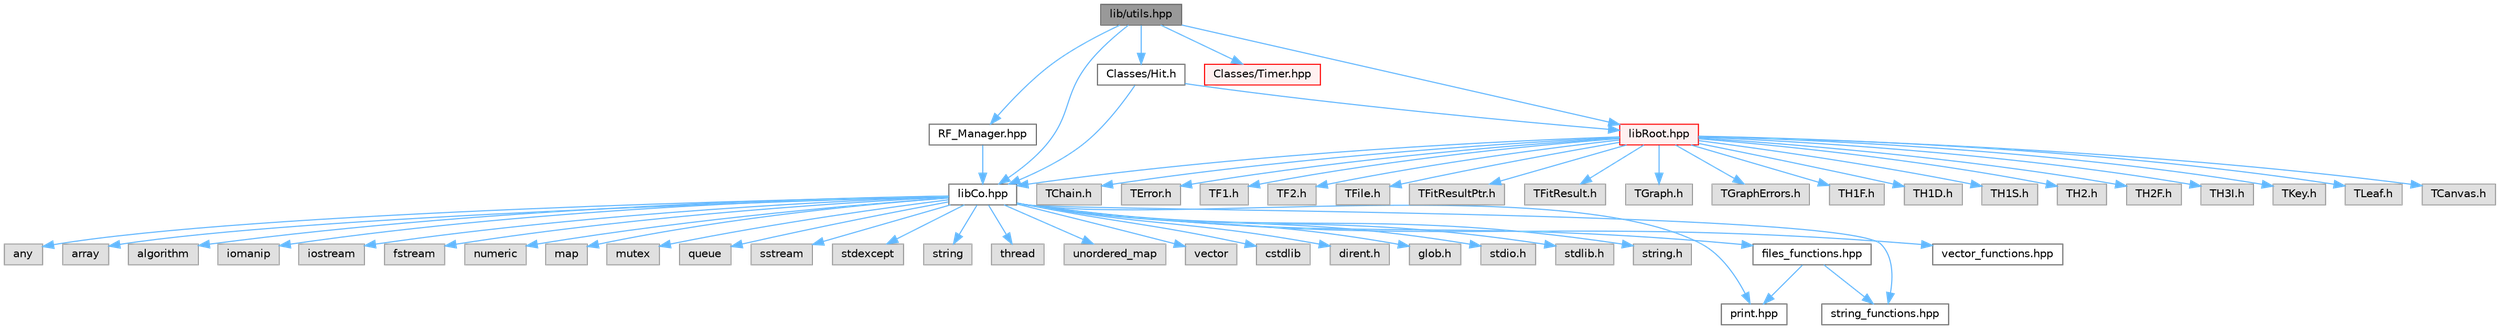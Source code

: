 digraph "lib/utils.hpp"
{
 // LATEX_PDF_SIZE
  bgcolor="transparent";
  edge [fontname=Helvetica,fontsize=10,labelfontname=Helvetica,labelfontsize=10];
  node [fontname=Helvetica,fontsize=10,shape=box,height=0.2,width=0.4];
  Node1 [id="Node000001",label="lib/utils.hpp",height=0.2,width=0.4,color="gray40", fillcolor="grey60", style="filled", fontcolor="black",tooltip=" "];
  Node1 -> Node2 [id="edge1_Node000001_Node000002",color="steelblue1",style="solid",tooltip=" "];
  Node2 [id="Node000002",label="libCo.hpp",height=0.2,width=0.4,color="grey40", fillcolor="white", style="filled",URL="$lib_co_8hpp.html",tooltip=" "];
  Node2 -> Node3 [id="edge2_Node000002_Node000003",color="steelblue1",style="solid",tooltip=" "];
  Node3 [id="Node000003",label="any",height=0.2,width=0.4,color="grey60", fillcolor="#E0E0E0", style="filled",tooltip=" "];
  Node2 -> Node4 [id="edge3_Node000002_Node000004",color="steelblue1",style="solid",tooltip=" "];
  Node4 [id="Node000004",label="array",height=0.2,width=0.4,color="grey60", fillcolor="#E0E0E0", style="filled",tooltip=" "];
  Node2 -> Node5 [id="edge4_Node000002_Node000005",color="steelblue1",style="solid",tooltip=" "];
  Node5 [id="Node000005",label="algorithm",height=0.2,width=0.4,color="grey60", fillcolor="#E0E0E0", style="filled",tooltip=" "];
  Node2 -> Node6 [id="edge5_Node000002_Node000006",color="steelblue1",style="solid",tooltip=" "];
  Node6 [id="Node000006",label="iomanip",height=0.2,width=0.4,color="grey60", fillcolor="#E0E0E0", style="filled",tooltip=" "];
  Node2 -> Node7 [id="edge6_Node000002_Node000007",color="steelblue1",style="solid",tooltip=" "];
  Node7 [id="Node000007",label="iostream",height=0.2,width=0.4,color="grey60", fillcolor="#E0E0E0", style="filled",tooltip=" "];
  Node2 -> Node8 [id="edge7_Node000002_Node000008",color="steelblue1",style="solid",tooltip=" "];
  Node8 [id="Node000008",label="fstream",height=0.2,width=0.4,color="grey60", fillcolor="#E0E0E0", style="filled",tooltip=" "];
  Node2 -> Node9 [id="edge8_Node000002_Node000009",color="steelblue1",style="solid",tooltip=" "];
  Node9 [id="Node000009",label="numeric",height=0.2,width=0.4,color="grey60", fillcolor="#E0E0E0", style="filled",tooltip=" "];
  Node2 -> Node10 [id="edge9_Node000002_Node000010",color="steelblue1",style="solid",tooltip=" "];
  Node10 [id="Node000010",label="map",height=0.2,width=0.4,color="grey60", fillcolor="#E0E0E0", style="filled",tooltip=" "];
  Node2 -> Node11 [id="edge10_Node000002_Node000011",color="steelblue1",style="solid",tooltip=" "];
  Node11 [id="Node000011",label="mutex",height=0.2,width=0.4,color="grey60", fillcolor="#E0E0E0", style="filled",tooltip=" "];
  Node2 -> Node12 [id="edge11_Node000002_Node000012",color="steelblue1",style="solid",tooltip=" "];
  Node12 [id="Node000012",label="queue",height=0.2,width=0.4,color="grey60", fillcolor="#E0E0E0", style="filled",tooltip=" "];
  Node2 -> Node13 [id="edge12_Node000002_Node000013",color="steelblue1",style="solid",tooltip=" "];
  Node13 [id="Node000013",label="sstream",height=0.2,width=0.4,color="grey60", fillcolor="#E0E0E0", style="filled",tooltip=" "];
  Node2 -> Node14 [id="edge13_Node000002_Node000014",color="steelblue1",style="solid",tooltip=" "];
  Node14 [id="Node000014",label="stdexcept",height=0.2,width=0.4,color="grey60", fillcolor="#E0E0E0", style="filled",tooltip=" "];
  Node2 -> Node15 [id="edge14_Node000002_Node000015",color="steelblue1",style="solid",tooltip=" "];
  Node15 [id="Node000015",label="string",height=0.2,width=0.4,color="grey60", fillcolor="#E0E0E0", style="filled",tooltip=" "];
  Node2 -> Node16 [id="edge15_Node000002_Node000016",color="steelblue1",style="solid",tooltip=" "];
  Node16 [id="Node000016",label="thread",height=0.2,width=0.4,color="grey60", fillcolor="#E0E0E0", style="filled",tooltip=" "];
  Node2 -> Node17 [id="edge16_Node000002_Node000017",color="steelblue1",style="solid",tooltip=" "];
  Node17 [id="Node000017",label="unordered_map",height=0.2,width=0.4,color="grey60", fillcolor="#E0E0E0", style="filled",tooltip=" "];
  Node2 -> Node18 [id="edge17_Node000002_Node000018",color="steelblue1",style="solid",tooltip=" "];
  Node18 [id="Node000018",label="vector",height=0.2,width=0.4,color="grey60", fillcolor="#E0E0E0", style="filled",tooltip=" "];
  Node2 -> Node19 [id="edge18_Node000002_Node000019",color="steelblue1",style="solid",tooltip=" "];
  Node19 [id="Node000019",label="cstdlib",height=0.2,width=0.4,color="grey60", fillcolor="#E0E0E0", style="filled",tooltip=" "];
  Node2 -> Node20 [id="edge19_Node000002_Node000020",color="steelblue1",style="solid",tooltip=" "];
  Node20 [id="Node000020",label="dirent.h",height=0.2,width=0.4,color="grey60", fillcolor="#E0E0E0", style="filled",tooltip=" "];
  Node2 -> Node21 [id="edge20_Node000002_Node000021",color="steelblue1",style="solid",tooltip=" "];
  Node21 [id="Node000021",label="glob.h",height=0.2,width=0.4,color="grey60", fillcolor="#E0E0E0", style="filled",tooltip=" "];
  Node2 -> Node22 [id="edge21_Node000002_Node000022",color="steelblue1",style="solid",tooltip=" "];
  Node22 [id="Node000022",label="stdio.h",height=0.2,width=0.4,color="grey60", fillcolor="#E0E0E0", style="filled",tooltip=" "];
  Node2 -> Node23 [id="edge22_Node000002_Node000023",color="steelblue1",style="solid",tooltip=" "];
  Node23 [id="Node000023",label="stdlib.h",height=0.2,width=0.4,color="grey60", fillcolor="#E0E0E0", style="filled",tooltip=" "];
  Node2 -> Node24 [id="edge23_Node000002_Node000024",color="steelblue1",style="solid",tooltip=" "];
  Node24 [id="Node000024",label="string.h",height=0.2,width=0.4,color="grey60", fillcolor="#E0E0E0", style="filled",tooltip=" "];
  Node2 -> Node25 [id="edge24_Node000002_Node000025",color="steelblue1",style="solid",tooltip=" "];
  Node25 [id="Node000025",label="print.hpp",height=0.2,width=0.4,color="grey40", fillcolor="white", style="filled",URL="$print_8hpp.html",tooltip=" "];
  Node2 -> Node26 [id="edge25_Node000002_Node000026",color="steelblue1",style="solid",tooltip=" "];
  Node26 [id="Node000026",label="string_functions.hpp",height=0.2,width=0.4,color="grey40", fillcolor="white", style="filled",URL="$string__functions_8hpp.html",tooltip=" "];
  Node2 -> Node27 [id="edge26_Node000002_Node000027",color="steelblue1",style="solid",tooltip=" "];
  Node27 [id="Node000027",label="files_functions.hpp",height=0.2,width=0.4,color="grey40", fillcolor="white", style="filled",URL="$files__functions_8hpp.html",tooltip=" "];
  Node27 -> Node25 [id="edge27_Node000027_Node000025",color="steelblue1",style="solid",tooltip=" "];
  Node27 -> Node26 [id="edge28_Node000027_Node000026",color="steelblue1",style="solid",tooltip=" "];
  Node2 -> Node28 [id="edge29_Node000002_Node000028",color="steelblue1",style="solid",tooltip=" "];
  Node28 [id="Node000028",label="vector_functions.hpp",height=0.2,width=0.4,color="grey40", fillcolor="white", style="filled",URL="$vector__functions_8hpp.html",tooltip=" "];
  Node1 -> Node29 [id="edge30_Node000001_Node000029",color="steelblue1",style="solid",tooltip=" "];
  Node29 [id="Node000029",label="libRoot.hpp",height=0.2,width=0.4,color="red", fillcolor="#FFF0F0", style="filled",URL="$lib_root_8hpp.html",tooltip=" "];
  Node29 -> Node2 [id="edge31_Node000029_Node000002",color="steelblue1",style="solid",tooltip=" "];
  Node29 -> Node30 [id="edge32_Node000029_Node000030",color="steelblue1",style="solid",tooltip=" "];
  Node30 [id="Node000030",label="TCanvas.h",height=0.2,width=0.4,color="grey60", fillcolor="#E0E0E0", style="filled",tooltip=" "];
  Node29 -> Node31 [id="edge33_Node000029_Node000031",color="steelblue1",style="solid",tooltip=" "];
  Node31 [id="Node000031",label="TChain.h",height=0.2,width=0.4,color="grey60", fillcolor="#E0E0E0", style="filled",tooltip=" "];
  Node29 -> Node32 [id="edge34_Node000029_Node000032",color="steelblue1",style="solid",tooltip=" "];
  Node32 [id="Node000032",label="TError.h",height=0.2,width=0.4,color="grey60", fillcolor="#E0E0E0", style="filled",tooltip=" "];
  Node29 -> Node33 [id="edge35_Node000029_Node000033",color="steelblue1",style="solid",tooltip=" "];
  Node33 [id="Node000033",label="TF1.h",height=0.2,width=0.4,color="grey60", fillcolor="#E0E0E0", style="filled",tooltip=" "];
  Node29 -> Node34 [id="edge36_Node000029_Node000034",color="steelblue1",style="solid",tooltip=" "];
  Node34 [id="Node000034",label="TF2.h",height=0.2,width=0.4,color="grey60", fillcolor="#E0E0E0", style="filled",tooltip=" "];
  Node29 -> Node35 [id="edge37_Node000029_Node000035",color="steelblue1",style="solid",tooltip=" "];
  Node35 [id="Node000035",label="TFile.h",height=0.2,width=0.4,color="grey60", fillcolor="#E0E0E0", style="filled",tooltip=" "];
  Node29 -> Node36 [id="edge38_Node000029_Node000036",color="steelblue1",style="solid",tooltip=" "];
  Node36 [id="Node000036",label="TFitResultPtr.h",height=0.2,width=0.4,color="grey60", fillcolor="#E0E0E0", style="filled",tooltip=" "];
  Node29 -> Node37 [id="edge39_Node000029_Node000037",color="steelblue1",style="solid",tooltip=" "];
  Node37 [id="Node000037",label="TFitResult.h",height=0.2,width=0.4,color="grey60", fillcolor="#E0E0E0", style="filled",tooltip=" "];
  Node29 -> Node38 [id="edge40_Node000029_Node000038",color="steelblue1",style="solid",tooltip=" "];
  Node38 [id="Node000038",label="TGraph.h",height=0.2,width=0.4,color="grey60", fillcolor="#E0E0E0", style="filled",tooltip=" "];
  Node29 -> Node39 [id="edge41_Node000029_Node000039",color="steelblue1",style="solid",tooltip=" "];
  Node39 [id="Node000039",label="TGraphErrors.h",height=0.2,width=0.4,color="grey60", fillcolor="#E0E0E0", style="filled",tooltip=" "];
  Node29 -> Node40 [id="edge42_Node000029_Node000040",color="steelblue1",style="solid",tooltip=" "];
  Node40 [id="Node000040",label="TH1F.h",height=0.2,width=0.4,color="grey60", fillcolor="#E0E0E0", style="filled",tooltip=" "];
  Node29 -> Node41 [id="edge43_Node000029_Node000041",color="steelblue1",style="solid",tooltip=" "];
  Node41 [id="Node000041",label="TH1D.h",height=0.2,width=0.4,color="grey60", fillcolor="#E0E0E0", style="filled",tooltip=" "];
  Node29 -> Node42 [id="edge44_Node000029_Node000042",color="steelblue1",style="solid",tooltip=" "];
  Node42 [id="Node000042",label="TH1S.h",height=0.2,width=0.4,color="grey60", fillcolor="#E0E0E0", style="filled",tooltip=" "];
  Node29 -> Node43 [id="edge45_Node000029_Node000043",color="steelblue1",style="solid",tooltip=" "];
  Node43 [id="Node000043",label="TH2.h",height=0.2,width=0.4,color="grey60", fillcolor="#E0E0E0", style="filled",tooltip=" "];
  Node29 -> Node44 [id="edge46_Node000029_Node000044",color="steelblue1",style="solid",tooltip=" "];
  Node44 [id="Node000044",label="TH2F.h",height=0.2,width=0.4,color="grey60", fillcolor="#E0E0E0", style="filled",tooltip=" "];
  Node29 -> Node45 [id="edge47_Node000029_Node000045",color="steelblue1",style="solid",tooltip=" "];
  Node45 [id="Node000045",label="TH3I.h",height=0.2,width=0.4,color="grey60", fillcolor="#E0E0E0", style="filled",tooltip=" "];
  Node29 -> Node46 [id="edge48_Node000029_Node000046",color="steelblue1",style="solid",tooltip=" "];
  Node46 [id="Node000046",label="TKey.h",height=0.2,width=0.4,color="grey60", fillcolor="#E0E0E0", style="filled",tooltip=" "];
  Node29 -> Node47 [id="edge49_Node000029_Node000047",color="steelblue1",style="solid",tooltip=" "];
  Node47 [id="Node000047",label="TLeaf.h",height=0.2,width=0.4,color="grey60", fillcolor="#E0E0E0", style="filled",tooltip=" "];
  Node1 -> Node59 [id="edge50_Node000001_Node000059",color="steelblue1",style="solid",tooltip=" "];
  Node59 [id="Node000059",label="Classes/Hit.h",height=0.2,width=0.4,color="grey40", fillcolor="white", style="filled",URL="$_hit_8h.html",tooltip=" "];
  Node59 -> Node29 [id="edge51_Node000059_Node000029",color="steelblue1",style="solid",tooltip=" "];
  Node59 -> Node2 [id="edge52_Node000059_Node000002",color="steelblue1",style="solid",tooltip=" "];
  Node1 -> Node60 [id="edge53_Node000001_Node000060",color="steelblue1",style="solid",tooltip=" "];
  Node60 [id="Node000060",label="Classes/Timer.hpp",height=0.2,width=0.4,color="red", fillcolor="#FFF0F0", style="filled",URL="$_timer_8hpp.html",tooltip=" "];
  Node1 -> Node62 [id="edge54_Node000001_Node000062",color="steelblue1",style="solid",tooltip=" "];
  Node62 [id="Node000062",label="RF_Manager.hpp",height=0.2,width=0.4,color="grey40", fillcolor="white", style="filled",URL="$_r_f___manager_8hpp.html",tooltip=" "];
  Node62 -> Node2 [id="edge55_Node000062_Node000002",color="steelblue1",style="solid",tooltip=" "];
}
